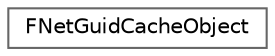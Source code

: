 digraph "Graphical Class Hierarchy"
{
 // INTERACTIVE_SVG=YES
 // LATEX_PDF_SIZE
  bgcolor="transparent";
  edge [fontname=Helvetica,fontsize=10,labelfontname=Helvetica,labelfontsize=10];
  node [fontname=Helvetica,fontsize=10,shape=box,height=0.2,width=0.4];
  rankdir="LR";
  Node0 [id="Node000000",label="FNetGuidCacheObject",height=0.2,width=0.4,color="grey40", fillcolor="white", style="filled",URL="$db/da0/classFNetGuidCacheObject.html",tooltip="Stores an object with path associated with FNetworkGUID."];
}

